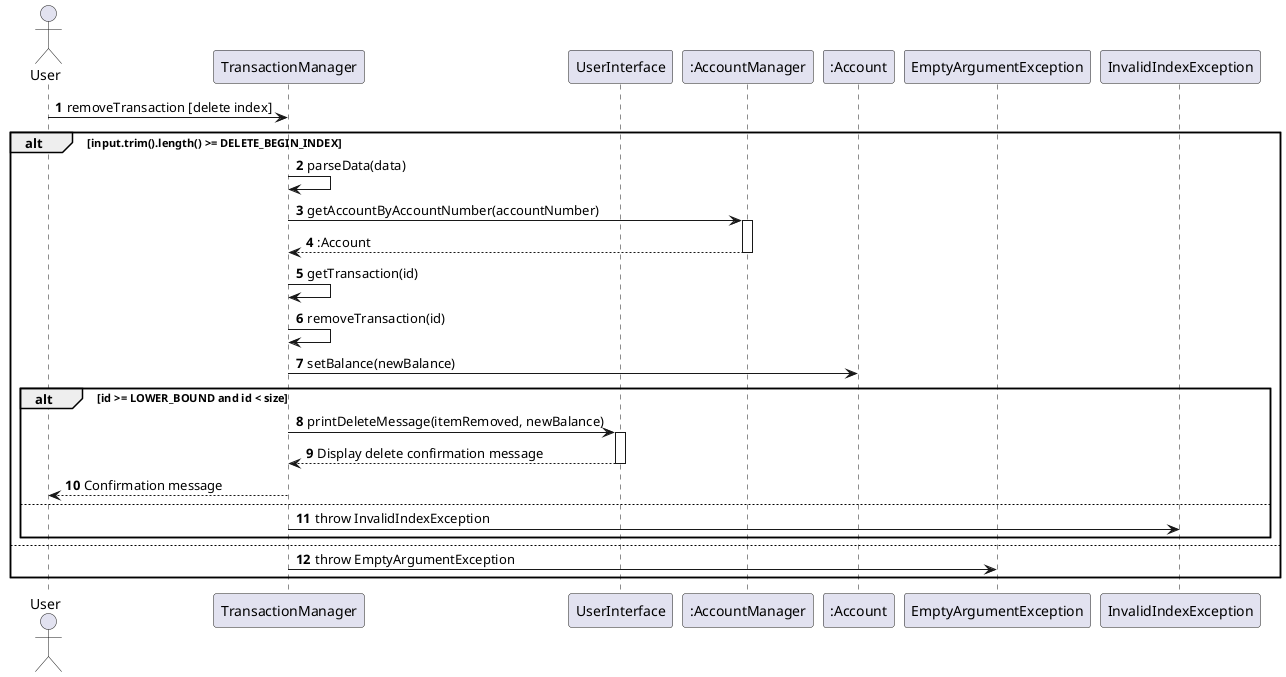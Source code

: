 @startuml
'https://plantuml.com/sequence-diagram

autonumber

actor User
participant "TransactionManager" as TM
participant "UserInterface" as UI
participant ":AccountManager" as AM
participant ":Account" as AC
participant "EmptyArgumentException" as EAE
participant "InvalidIndexException" as IIE
User -> TM: removeTransaction [delete index]

alt input.trim().length() >= DELETE_BEGIN_INDEX
    TM -> TM: parseData(data)
    TM -> AM: getAccountByAccountNumber(accountNumber)
    activate AM
    AM --> TM: :Account
    deactivate AM

    TM -> TM: getTransaction(id)
    TM -> TM: removeTransaction(id)

    TM -> AC: setBalance(newBalance)

    alt id >= LOWER_BOUND and id < size
        TM -> UI: printDeleteMessage(itemRemoved, newBalance)
        activate UI
        UI --> TM: Display delete confirmation message
        deactivate UI
        TM --> User: Confirmation message
    else
        TM -> IIE: throw InvalidIndexException
    end
else
    TM -> EAE: throw EmptyArgumentException
    end
@enduml
